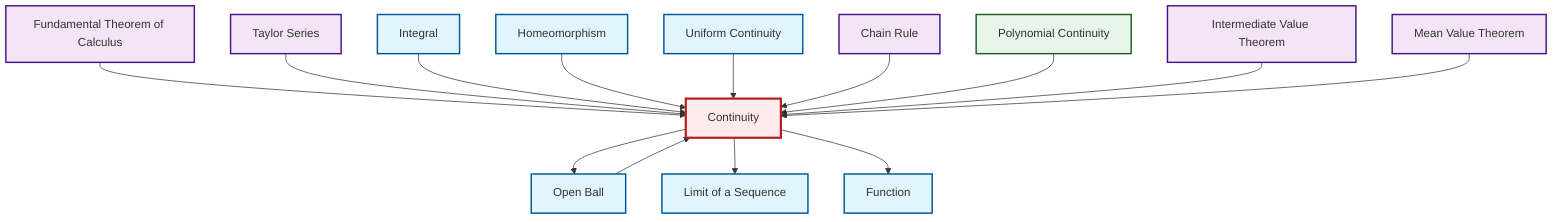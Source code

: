 graph TD
    classDef definition fill:#e1f5fe,stroke:#01579b,stroke-width:2px
    classDef theorem fill:#f3e5f5,stroke:#4a148c,stroke-width:2px
    classDef axiom fill:#fff3e0,stroke:#e65100,stroke-width:2px
    classDef example fill:#e8f5e9,stroke:#1b5e20,stroke-width:2px
    classDef current fill:#ffebee,stroke:#b71c1c,stroke-width:3px
    ex-polynomial-continuity["Polynomial Continuity"]:::example
    thm-taylor-series["Taylor Series"]:::theorem
    def-open-ball["Open Ball"]:::definition
    def-function["Function"]:::definition
    def-continuity["Continuity"]:::definition
    def-homeomorphism["Homeomorphism"]:::definition
    def-integral["Integral"]:::definition
    thm-fundamental-calculus["Fundamental Theorem of Calculus"]:::theorem
    thm-mean-value["Mean Value Theorem"]:::theorem
    def-uniform-continuity["Uniform Continuity"]:::definition
    thm-chain-rule["Chain Rule"]:::theorem
    def-limit["Limit of a Sequence"]:::definition
    thm-intermediate-value["Intermediate Value Theorem"]:::theorem
    thm-fundamental-calculus --> def-continuity
    def-continuity --> def-open-ball
    thm-taylor-series --> def-continuity
    def-continuity --> def-limit
    def-integral --> def-continuity
    def-homeomorphism --> def-continuity
    def-continuity --> def-function
    def-uniform-continuity --> def-continuity
    thm-chain-rule --> def-continuity
    ex-polynomial-continuity --> def-continuity
    thm-intermediate-value --> def-continuity
    def-open-ball --> def-continuity
    thm-mean-value --> def-continuity
    class def-continuity current